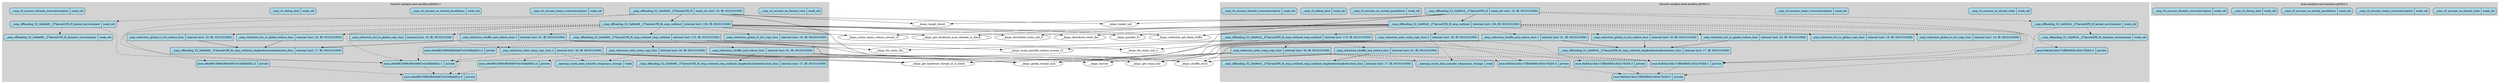 digraph Summary {
  // Module: kernel1-amdgcn-amd-amdhsa-gfx942.o
  subgraph cluster_0 {
    style = filled;
    color = lightgrey;
    label = "kernel1-amdgcn-amd-amdhsa-gfx942.o";
    node [style=filled,fillcolor=lightblue];
    M0_1084205601515120423 [shape="Mrecord",label="anon.a9ed9815896cf6404667e416dfa6df1a.1|private}"]; // variable, constant, dsoLocal, definition
    M0_1710522657835276357 [shape="record",label="__omp_offloading_52_2eb8e89__Z7kernel1Pfi_l6_omp_outlined|internal (inst: 150, ffl: 0010101000)}"]; // function, dsoLocal, definition
    M0_1738656404707646581 [shape="Mrecord",label="__omp_offloading_52_2eb8e89__Z7kernel1Pfi_l6_dynamic_environment|weak_odr}"]; // variable, visibility, dsoLocal, definition, preserved
    M0_2249825959902025255 [shape="Mrecord",label="__openmp_nvptx_data_transfer_temporary_storage|weak}"]; // variable, definition, preserved
    M0_3299987343959274076 [shape="Mrecord",label="anon.a9ed9815896cf6404667e416dfa6df1a.0|private}"]; // variable, constant, dsoLocal, definition
    M0_3327838070598987336 [shape="record",label="_omp_reduction_inter_warp_copy_func.2|internal (inst: 36, ffl: 0010101000)}"]; // function, dsoLocal, definition
    M0_4300254374561737868 [shape="record",label="_omp_reduction_global_to_list_copy_func|internal (inst: 19, ffl: 0010101000)}"]; // function, dsoLocal, definition
    M0_4509412526238347746 [shape="record",label="_omp_reduction_shuffle_and_reduce_func|internal (inst: 61, ffl: 0010101000)}"]; // function, dsoLocal, definition
    M0_4593040614655876671 [shape="Mrecord",label="__omp_rtl_assume_no_thread_state|weak_odr}"]; // variable, constant, visibility, dsoLocal, definition, preserved
    M0_5022078428856959791 [shape="record",label="_omp_reduction_shuffle_and_reduce_func.1|internal (inst: 61, ffl: 0010101000)}"]; // function, dsoLocal, definition
    M0_8578766398036068689 [shape="record",label="_omp_reduction_global_to_list_reduce_func|internal (inst: 20, ffl: 0010101000)}"]; // function, dsoLocal, definition
    M0_8774017150000762377 [shape="Mrecord",label="anon.a9ed9815896cf6404667e416dfa6df1a.2|private}"]; // variable, constant, dsoLocal, definition
    M0_9506630295409597929 [shape="record",label="__omp_offloading_52_2eb8e89__Z7kernel1Pfi_l6|weak_odr (inst: 33, ffl: 0010101000)}"]; // function, visibility, dsoLocal, definition, preserved
    M0_9842505785775628819 [shape="record",label="_omp_reduction_inter_warp_copy_func|internal (inst: 36, ffl: 0010101000)}"]; // function, dsoLocal, definition
    M0_9953897803508942254 [shape="Mrecord",label="__omp_rtl_assume_teams_oversubscription|weak_odr}"]; // variable, constant, visibility, dsoLocal, definition, preserved
    M0_10933567103383859985 [shape="record",label="_omp_reduction_list_to_global_copy_func|internal (inst: 19, ffl: 0010101000)}"]; // function, dsoLocal, definition
    M0_11499332754347249477 [shape="Mrecord",label="__omp_rtl_assume_no_nested_parallelism|weak_odr}"]; // variable, constant, visibility, dsoLocal, definition, preserved
    M0_11736067487890052868 [shape="Mrecord",label="__omp_rtl_debug_kind|weak_odr}"]; // variable, constant, visibility, dsoLocal, definition, preserved
    M0_13409729318635888168 [shape="record",label="__omp_offloading_52_2eb8e89__Z7kernel1Pfi_l6_omp_outlined_omp_outlined|internal (inst: 115, ffl: 0010101000)}"]; // function, dsoLocal, definition
    M0_14475962404335467506 [shape="record",label="__omp_offloading_52_2eb8e89__Z7kernel1Pfi_l6_omp_outlined_omp$reduction$reduction_func|internal (inst: 17, ffl: 0010101000)}"]; // function, dsoLocal, definition
    M0_14588569605983908681 [shape="record",label="__omp_offloading_52_2eb8e89__Z7kernel1Pfi_l6_omp_outlined_omp_outlined_omp$reduction$reduction_func|internal (inst: 17, ffl: 0010101000)}"]; // function, dsoLocal, definition
    M0_15585558552163329872 [shape="Mrecord",label="anon.a9ed9815896cf6404667e416dfa6df1a.3|private}"]; // variable, constant, dsoLocal, definition
    M0_16076091986541261480 [shape="Mrecord",label="__omp_offloading_52_2eb8e89__Z7kernel1Pfi_l6_kernel_environment|weak_odr}"]; // variable, constant, visibility, dsoLocal, definition, preserved
    M0_17019415339277177849 [shape="Mrecord",label="anon.a9ed9815896cf6404667e416dfa6df1a.4|private}"]; // variable, constant, dsoLocal, definition
    M0_17622232407341301056 [shape="record",label="_omp_reduction_list_to_global_reduce_func|internal (inst: 20, ffl: 0010101000)}"]; // function, dsoLocal, definition
    M0_18094007205420681975 [shape="Mrecord",label="__omp_rtl_assume_threads_oversubscription|weak_odr}"]; // variable, constant, visibility, dsoLocal, definition, preserved
    // Edges:
    M0_1084205601515120423 -> M0_3299987343959274076 [style=dashed]; // ref
    M0_1710522657835276357 -> M0_8774017150000762377 [style=dashed]; // ref
    M0_1710522657835276357 -> M0_13409729318635888168 [style=dashed]; // ref
    M0_1710522657835276357 -> M0_1084205601515120423 [style=dashed]; // ref
    M0_1710522657835276357 -> M0_5022078428856959791 [style=dashed]; // ref
    M0_1710522657835276357 -> M0_3327838070598987336 [style=dashed]; // ref
    M0_1710522657835276357 -> M0_10933567103383859985 [style=dashed]; // ref
    M0_1710522657835276357 -> M0_17622232407341301056 [style=dashed]; // ref
    M0_1710522657835276357 -> M0_4300254374561737868 [style=dashed]; // ref
    M0_1710522657835276357 -> M0_8578766398036068689 [style=dashed]; // ref
    M0_3327838070598987336 -> M0_1084205601515120423 [style=dashed]; // ref
    M0_3327838070598987336 -> M0_17019415339277177849 [style=dashed]; // ref
    M0_3327838070598987336 -> M0_2249825959902025255 [style=dashed]; // ref
    M0_4509412526238347746 -> M0_14588569605983908681 // call (hotness : Unknown)
    M0_5022078428856959791 -> M0_14475962404335467506 // call (hotness : Unknown)
    M0_8578766398036068689 -> M0_14475962404335467506 // call (hotness : Unknown)
    M0_8774017150000762377 -> M0_3299987343959274076 [style=dashed]; // ref
    M0_9506630295409597929 -> M0_16076091986541261480 [style=dashed]; // ref
    M0_9506630295409597929 -> M0_1084205601515120423 [style=dashed]; // ref
    M0_9506630295409597929 -> M0_1710522657835276357 // call (hotness : Unknown)
    M0_9842505785775628819 -> M0_1084205601515120423 [style=dashed]; // ref
    M0_9842505785775628819 -> M0_17019415339277177849 [style=dashed]; // ref
    M0_9842505785775628819 -> M0_2249825959902025255 [style=dashed]; // ref
    M0_13409729318635888168 -> M0_15585558552163329872 [style=dashed]; // ref
    M0_13409729318635888168 -> M0_4509412526238347746 [style=dashed]; // ref
    M0_13409729318635888168 -> M0_9842505785775628819 [style=dashed]; // ref
    M0_13409729318635888168 -> M0_1084205601515120423 [style=dashed]; // ref
    M0_15585558552163329872 -> M0_3299987343959274076 [style=dashed]; // ref
    M0_16076091986541261480 -> M0_1084205601515120423 [style=dashed]; // ref
    M0_16076091986541261480 -> M0_1738656404707646581 [style=dashed]; // ref
    M0_17019415339277177849 -> M0_3299987343959274076 [style=dashed]; // ref
    M0_17622232407341301056 -> M0_14475962404335467506 // call (hotness : Unknown)
  }
  // Module: kernel2-amdgcn-amd-amdhsa-gfx942.o
  subgraph cluster_1 {
    style = filled;
    color = lightgrey;
    label = "kernel2-amdgcn-amd-amdhsa-gfx942.o";
    node [style=filled,fillcolor=lightblue];
    M1_1189538472652853519 [shape="record",label="_omp_reduction_inter_warp_copy_func.2|internal (inst: 36, ffl: 0010101000)}"]; // function, dsoLocal, definition
    M1_1941054849191541208 [shape="Mrecord",label="__omp_offloading_52_2eb90c6__Z7kernel2Pfi_l6_kernel_environment|weak_odr}"]; // variable, constant, visibility, dsoLocal, definition, preserved
    M1_2249825959902025255 [shape="Mrecord",label="__openmp_nvptx_data_transfer_temporary_storage|weak}"]; // variable, definition, preserved
    M1_2392401763751903907 [shape="record",label="_omp_reduction_list_to_global_copy_func|internal (inst: 19, ffl: 0010101000)}"]; // function, dsoLocal, definition
    M1_3899544554645482444 [shape="record",label="_omp_reduction_global_to_list_copy_func|internal (inst: 19, ffl: 0010101000)}"]; // function, dsoLocal, definition
    M1_4555571926384476694 [shape="record",label="__omp_offloading_52_2eb90c6__Z7kernel2Pfi_l6_omp_outlined_omp_outlined|internal (inst: 115, ffl: 0010101000)}"]; // function, dsoLocal, definition
    M1_4593040614655876671 [shape="Mrecord",label="__omp_rtl_assume_no_thread_state|weak_odr}"]; // variable, constant, visibility, dsoLocal, definition, preserved
    M1_4769303726687971441 [shape="Mrecord",label="anon.9a83ea14dcc72ffeb0fe81c62ec782b0.4|private}"]; // variable, constant, dsoLocal, definition
    M1_5691669992064052041 [shape="Mrecord",label="anon.9a83ea14dcc72ffeb0fe81c62ec782b0.1|private}"]; // variable, constant, dsoLocal, definition
    M1_7096589628792312430 [shape="Mrecord",label="anon.9a83ea14dcc72ffeb0fe81c62ec782b0.3|private}"]; // variable, constant, dsoLocal, definition
    M1_7836964210943431132 [shape="record",label="_omp_reduction_global_to_list_reduce_func|internal (inst: 20, ffl: 0010101000)}"]; // function, dsoLocal, definition
    M1_8387603978367346456 [shape="Mrecord",label="anon.9a83ea14dcc72ffeb0fe81c62ec782b0.2|private}"]; // variable, constant, dsoLocal, definition
    M1_9491609644883908731 [shape="record",label="__omp_offloading_52_2eb90c6__Z7kernel2Pfi_l6_omp_outlined_omp_outlined_omp$reduction$reduction_func|internal (inst: 17, ffl: 0010101000)}"]; // function, dsoLocal, definition
    M1_9566553831546344842 [shape="record",label="__omp_offloading_52_2eb90c6__Z7kernel2Pfi_l6_omp_outlined_omp$reduction$reduction_func|internal (inst: 17, ffl: 0010101000)}"]; // function, dsoLocal, definition
    M1_9613460118524958861 [shape="Mrecord",label="__omp_offloading_52_2eb90c6__Z7kernel2Pfi_l6_dynamic_environment|weak_odr}"]; // variable, visibility, dsoLocal, definition, preserved
    M1_9953897803508942254 [shape="Mrecord",label="__omp_rtl_assume_teams_oversubscription|weak_odr}"]; // variable, constant, visibility, dsoLocal, definition, preserved
    M1_10942439861219191790 [shape="record",label="__omp_offloading_52_2eb90c6__Z7kernel2Pfi_l6|weak_odr (inst: 33, ffl: 0010101000)}"]; // function, visibility, dsoLocal, definition, preserved
    M1_11499332754347249477 [shape="Mrecord",label="__omp_rtl_assume_no_nested_parallelism|weak_odr}"]; // variable, constant, visibility, dsoLocal, definition, preserved
    M1_11736067487890052868 [shape="Mrecord",label="__omp_rtl_debug_kind|weak_odr}"]; // variable, constant, visibility, dsoLocal, definition, preserved
    M1_12334190885161275106 [shape="record",label="_omp_reduction_shuffle_and_reduce_func.1|internal (inst: 61, ffl: 0010101000)}"]; // function, dsoLocal, definition
    M1_14004973675750126828 [shape="Mrecord",label="anon.9a83ea14dcc72ffeb0fe81c62ec782b0.0|private}"]; // variable, constant, dsoLocal, definition
    M1_14504916128377941085 [shape="record",label="__omp_offloading_52_2eb90c6__Z7kernel2Pfi_l6_omp_outlined|internal (inst: 150, ffl: 0010101000)}"]; // function, dsoLocal, definition
    M1_15745667042819548794 [shape="record",label="_omp_reduction_shuffle_and_reduce_func|internal (inst: 61, ffl: 0010101000)}"]; // function, dsoLocal, definition
    M1_18031951476308507306 [shape="record",label="_omp_reduction_inter_warp_copy_func|internal (inst: 36, ffl: 0010101000)}"]; // function, dsoLocal, definition
    M1_18094007205420681975 [shape="Mrecord",label="__omp_rtl_assume_threads_oversubscription|weak_odr}"]; // variable, constant, visibility, dsoLocal, definition, preserved
    M1_18126052592342675078 [shape="record",label="_omp_reduction_list_to_global_reduce_func|internal (inst: 20, ffl: 0010101000)}"]; // function, dsoLocal, definition
    // Edges:
    M1_1189538472652853519 -> M1_5691669992064052041 [style=dashed]; // ref
    M1_1189538472652853519 -> M1_4769303726687971441 [style=dashed]; // ref
    M1_1189538472652853519 -> M1_2249825959902025255 [style=dashed]; // ref
    M1_1941054849191541208 -> M1_5691669992064052041 [style=dashed]; // ref
    M1_1941054849191541208 -> M1_9613460118524958861 [style=dashed]; // ref
    M1_4555571926384476694 -> M1_7096589628792312430 [style=dashed]; // ref
    M1_4555571926384476694 -> M1_15745667042819548794 [style=dashed]; // ref
    M1_4555571926384476694 -> M1_18031951476308507306 [style=dashed]; // ref
    M1_4555571926384476694 -> M1_5691669992064052041 [style=dashed]; // ref
    M1_4769303726687971441 -> M1_14004973675750126828 [style=dashed]; // ref
    M1_5691669992064052041 -> M1_14004973675750126828 [style=dashed]; // ref
    M1_7096589628792312430 -> M1_14004973675750126828 [style=dashed]; // ref
    M1_7836964210943431132 -> M1_9566553831546344842 // call (hotness : Unknown)
    M1_8387603978367346456 -> M1_14004973675750126828 [style=dashed]; // ref
    M1_10942439861219191790 -> M1_1941054849191541208 [style=dashed]; // ref
    M1_10942439861219191790 -> M1_5691669992064052041 [style=dashed]; // ref
    M1_10942439861219191790 -> M1_14504916128377941085 // call (hotness : Unknown)
    M1_12334190885161275106 -> M1_9566553831546344842 // call (hotness : Unknown)
    M1_14504916128377941085 -> M1_8387603978367346456 [style=dashed]; // ref
    M1_14504916128377941085 -> M1_4555571926384476694 [style=dashed]; // ref
    M1_14504916128377941085 -> M1_5691669992064052041 [style=dashed]; // ref
    M1_14504916128377941085 -> M1_12334190885161275106 [style=dashed]; // ref
    M1_14504916128377941085 -> M1_1189538472652853519 [style=dashed]; // ref
    M1_14504916128377941085 -> M1_2392401763751903907 [style=dashed]; // ref
    M1_14504916128377941085 -> M1_18126052592342675078 [style=dashed]; // ref
    M1_14504916128377941085 -> M1_3899544554645482444 [style=dashed]; // ref
    M1_14504916128377941085 -> M1_7836964210943431132 [style=dashed]; // ref
    M1_15745667042819548794 -> M1_9491609644883908731 // call (hotness : Unknown)
    M1_18031951476308507306 -> M1_5691669992064052041 [style=dashed]; // ref
    M1_18031951476308507306 -> M1_4769303726687971441 [style=dashed]; // ref
    M1_18031951476308507306 -> M1_2249825959902025255 [style=dashed]; // ref
    M1_18126052592342675078 -> M1_9566553831546344842 // call (hotness : Unknown)
  }
  // Module: main-amdgcn-amd-amdhsa-gfx942.o
  subgraph cluster_2 {
    style = filled;
    color = lightgrey;
    label = "main-amdgcn-amd-amdhsa-gfx942.o";
    node [style=filled,fillcolor=lightblue];
    M2_4593040614655876671 [shape="Mrecord",label="__omp_rtl_assume_no_thread_state|weak_odr}"]; // variable, constant, visibility, dsoLocal, definition, preserved
    M2_9953897803508942254 [shape="Mrecord",label="__omp_rtl_assume_teams_oversubscription|weak_odr}"]; // variable, constant, visibility, dsoLocal, definition, preserved
    M2_11499332754347249477 [shape="Mrecord",label="__omp_rtl_assume_no_nested_parallelism|weak_odr}"]; // variable, constant, visibility, dsoLocal, definition, preserved
    M2_11736067487890052868 [shape="Mrecord",label="__omp_rtl_debug_kind|weak_odr}"]; // variable, constant, visibility, dsoLocal, definition, preserved
    M2_18094007205420681975 [shape="Mrecord",label="__omp_rtl_assume_threads_oversubscription|weak_odr}"]; // variable, constant, visibility, dsoLocal, definition, preserved
    // Edges:
  }
  // Cross-module edges:
  8845820491716505209 [label="__kmpc_get_hardware_num_threads_in_block"]; // defined externally
  M0_1710522657835276357 -> 8845820491716505209 // call (hotness : Unknown)
  8367572579061769073 [label="__kmpc_distribute_static_init_4"]; // defined externally
  M0_1710522657835276357 -> 8367572579061769073 // call (hotness : Unknown)
  16960289556670556065 [label="__kmpc_parallel_51"]; // defined externally
  M0_1710522657835276357 -> 16960289556670556065 // call (hotness : Unknown)
  524830217970883936 [label="__kmpc_distribute_static_fini"]; // defined externally
  M0_1710522657835276357 -> 524830217970883936 // call (hotness : Unknown)
  13379221911022645182 [label="__kmpc_reduction_get_fixed_buffer"]; // defined externally
  M0_1710522657835276357 -> 13379221911022645182 // call (hotness : Unknown)
  3371251454248726837 [label="__kmpc_nvptx_teams_reduce_nowait_v2"]; // defined externally
  M0_1710522657835276357 -> 3371251454248726837 // call (hotness : Unknown)
  14211546401205210981 [label="__kmpc_get_hardware_thread_id_in_block"]; // defined externally
  M0_3327838070598987336 -> 14211546401205210981 // call (hotness : Unknown)
  16561262631553642862 [label="__kmpc_global_thread_num"]; // defined externally
  M0_3327838070598987336 -> 16561262631553642862 // call (hotness : Unknown)
  8556358080803720688 [label="__kmpc_barrier"]; // defined externally
  M0_3327838070598987336 -> 8556358080803720688 // call (hotness : Unknown)
  6531213501148817425 [label="__kmpc_get_warp_size"]; // defined externally
  M0_4509412526238347746 -> 6531213501148817425 // call (hotness : Unknown)
  11480212951250667996 [label="__kmpc_shuffle_int32"]; // defined externally
  M0_4509412526238347746 -> 11480212951250667996 // call (hotness : Unknown)
  M0_5022078428856959791 -> 6531213501148817425 // call (hotness : Unknown)
  M0_5022078428856959791 -> 11480212951250667996 // call (hotness : Unknown)
  10642900936101337491 [label="__kmpc_target_init"]; // defined externally
  M0_9506630295409597929 -> 10642900936101337491 // call (hotness : Unknown)
  M0_9506630295409597929 -> 16561262631553642862 // call (hotness : Unknown)
  13258973061771607943 [label="__kmpc_target_deinit"]; // defined externally
  M0_9506630295409597929 -> 13258973061771607943 // call (hotness : Unknown)
  M0_9842505785775628819 -> 14211546401205210981 // call (hotness : Unknown)
  M0_9842505785775628819 -> 16561262631553642862 // call (hotness : Unknown)
  M0_9842505785775628819 -> 8556358080803720688 // call (hotness : Unknown)
  8974679430248103050 [label="__kmpc_for_static_init_4"]; // defined externally
  M0_13409729318635888168 -> 8974679430248103050 // call (hotness : Unknown)
  1363247836708998380 [label="__kmpc_for_static_fini"]; // defined externally
  M0_13409729318635888168 -> 1363247836708998380 // call (hotness : Unknown)
  17452499281565421935 [label="__kmpc_nvptx_parallel_reduce_nowait_v2"]; // defined externally
  M0_13409729318635888168 -> 17452499281565421935 // call (hotness : Unknown)
  M1_1189538472652853519 -> 14211546401205210981 // call (hotness : Unknown)
  M1_1189538472652853519 -> 16561262631553642862 // call (hotness : Unknown)
  M1_1189538472652853519 -> 8556358080803720688 // call (hotness : Unknown)
  M1_4555571926384476694 -> 8974679430248103050 // call (hotness : Unknown)
  M1_4555571926384476694 -> 1363247836708998380 // call (hotness : Unknown)
  M1_4555571926384476694 -> 17452499281565421935 // call (hotness : Unknown)
  M1_10942439861219191790 -> 10642900936101337491 // call (hotness : Unknown)
  M1_10942439861219191790 -> 16561262631553642862 // call (hotness : Unknown)
  M1_10942439861219191790 -> 13258973061771607943 // call (hotness : Unknown)
  M1_12334190885161275106 -> 6531213501148817425 // call (hotness : Unknown)
  M1_12334190885161275106 -> 11480212951250667996 // call (hotness : Unknown)
  M1_14504916128377941085 -> 8845820491716505209 // call (hotness : Unknown)
  M1_14504916128377941085 -> 8367572579061769073 // call (hotness : Unknown)
  M1_14504916128377941085 -> 16960289556670556065 // call (hotness : Unknown)
  M1_14504916128377941085 -> 524830217970883936 // call (hotness : Unknown)
  M1_14504916128377941085 -> 13379221911022645182 // call (hotness : Unknown)
  M1_14504916128377941085 -> 3371251454248726837 // call (hotness : Unknown)
  M1_15745667042819548794 -> 6531213501148817425 // call (hotness : Unknown)
  M1_15745667042819548794 -> 11480212951250667996 // call (hotness : Unknown)
  M1_18031951476308507306 -> 14211546401205210981 // call (hotness : Unknown)
  M1_18031951476308507306 -> 16561262631553642862 // call (hotness : Unknown)
  M1_18031951476308507306 -> 8556358080803720688 // call (hotness : Unknown)
}